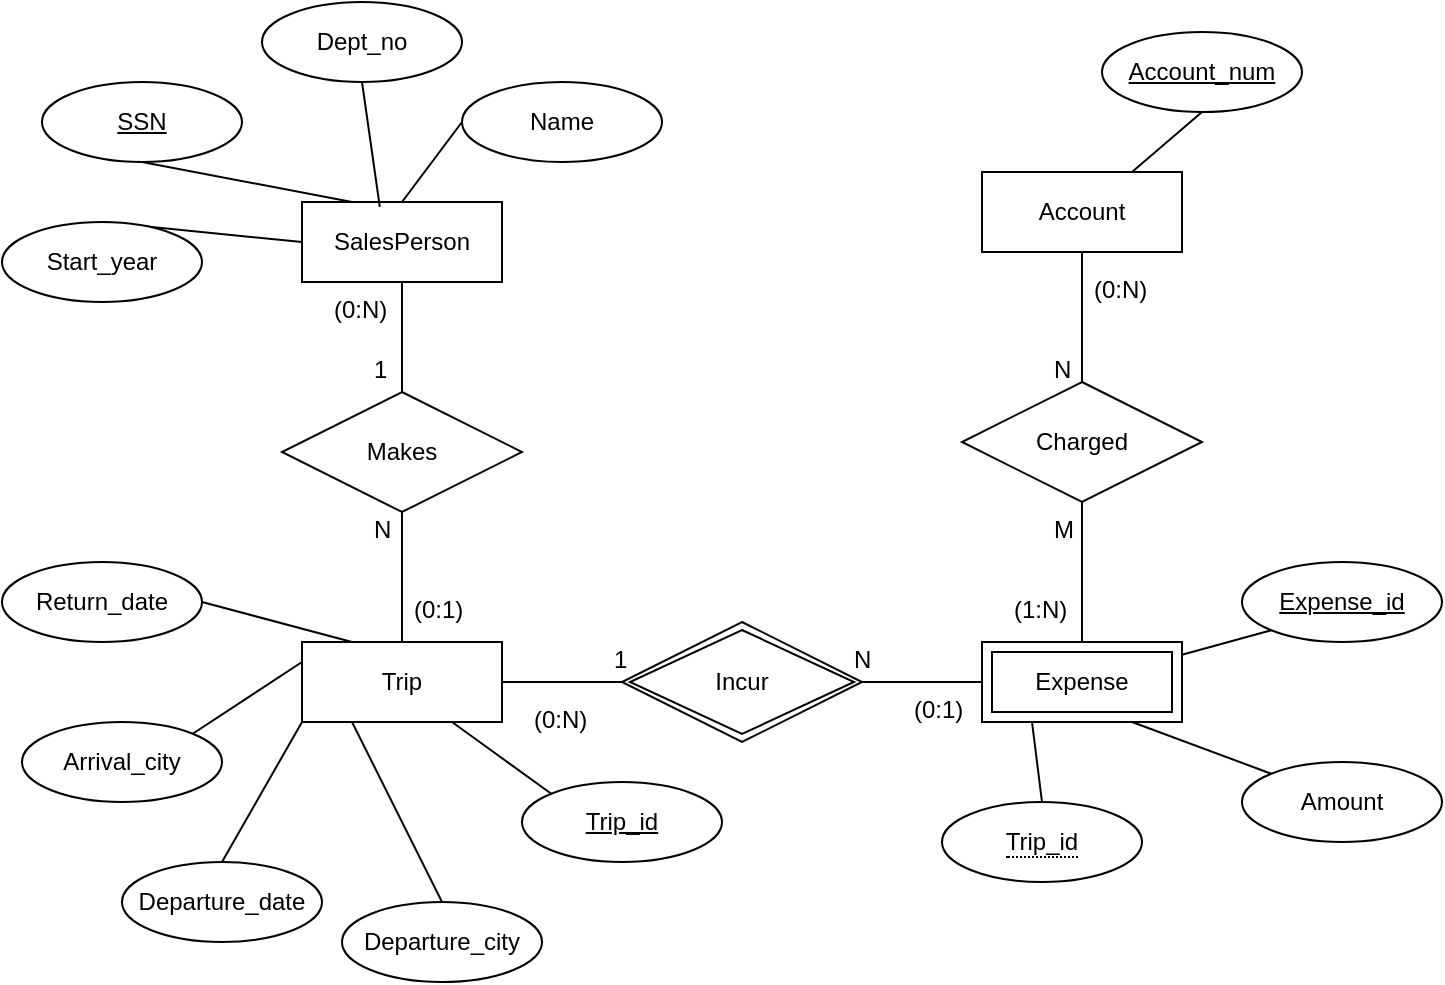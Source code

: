 <mxfile version="26.1.3">
  <diagram name="Page-1" id="g65T7PWDYA5u-ebIoSR0">
    <mxGraphModel dx="942" dy="690" grid="1" gridSize="10" guides="1" tooltips="1" connect="1" arrows="1" fold="1" page="1" pageScale="1" pageWidth="850" pageHeight="1100" math="0" shadow="0">
      <root>
        <mxCell id="0" />
        <mxCell id="1" parent="0" />
        <mxCell id="Zmm7YAswVX_02gOnRgEl-35" style="rounded=0;orthogonalLoop=1;jettySize=auto;html=1;exitX=0.5;exitY=1;exitDx=0;exitDy=0;entryX=0.5;entryY=0;entryDx=0;entryDy=0;endArrow=none;startFill=0;" parent="1" source="Zmm7YAswVX_02gOnRgEl-1" target="Zmm7YAswVX_02gOnRgEl-2" edge="1">
          <mxGeometry relative="1" as="geometry" />
        </mxCell>
        <mxCell id="Zmm7YAswVX_02gOnRgEl-1" value="SalesPerson" style="whiteSpace=wrap;html=1;align=center;" parent="1" vertex="1">
          <mxGeometry x="170" y="160" width="100" height="40" as="geometry" />
        </mxCell>
        <mxCell id="Zmm7YAswVX_02gOnRgEl-37" style="rounded=0;orthogonalLoop=1;jettySize=auto;html=1;exitX=1;exitY=0.5;exitDx=0;exitDy=0;entryX=0;entryY=0.5;entryDx=0;entryDy=0;endArrow=none;startFill=0;" parent="1" source="Zmm7YAswVX_02gOnRgEl-2" edge="1">
          <mxGeometry relative="1" as="geometry">
            <mxPoint x="510" y="400" as="targetPoint" />
          </mxGeometry>
        </mxCell>
        <mxCell id="Zmm7YAswVX_02gOnRgEl-2" value="Trip" style="whiteSpace=wrap;html=1;align=center;" parent="1" vertex="1">
          <mxGeometry x="170" y="380" width="100" height="40" as="geometry" />
        </mxCell>
        <mxCell id="Zmm7YAswVX_02gOnRgEl-39" style="rounded=0;orthogonalLoop=1;jettySize=auto;html=1;exitX=0.5;exitY=0;exitDx=0;exitDy=0;entryX=0.5;entryY=1;entryDx=0;entryDy=0;endArrow=none;startFill=0;" parent="1" target="Zmm7YAswVX_02gOnRgEl-4" edge="1">
          <mxGeometry relative="1" as="geometry">
            <mxPoint x="560" y="380" as="sourcePoint" />
          </mxGeometry>
        </mxCell>
        <mxCell id="Zmm7YAswVX_02gOnRgEl-4" value="Account" style="whiteSpace=wrap;html=1;align=center;" parent="1" vertex="1">
          <mxGeometry x="510" y="145" width="100" height="40" as="geometry" />
        </mxCell>
        <mxCell id="Zmm7YAswVX_02gOnRgEl-18" style="rounded=0;orthogonalLoop=1;jettySize=auto;html=1;exitX=0.5;exitY=1;exitDx=0;exitDy=0;entryX=0.25;entryY=0;entryDx=0;entryDy=0;endArrow=none;startFill=0;" parent="1" source="Zmm7YAswVX_02gOnRgEl-5" target="Zmm7YAswVX_02gOnRgEl-1" edge="1">
          <mxGeometry relative="1" as="geometry" />
        </mxCell>
        <mxCell id="Zmm7YAswVX_02gOnRgEl-5" value="SSN" style="ellipse;whiteSpace=wrap;html=1;align=center;fontStyle=4;" parent="1" vertex="1">
          <mxGeometry x="40" y="100" width="100" height="40" as="geometry" />
        </mxCell>
        <mxCell id="Zmm7YAswVX_02gOnRgEl-20" style="rounded=0;orthogonalLoop=1;jettySize=auto;html=1;exitX=0;exitY=0.5;exitDx=0;exitDy=0;entryX=0.5;entryY=0;entryDx=0;entryDy=0;endArrow=none;startFill=0;" parent="1" source="Zmm7YAswVX_02gOnRgEl-6" target="Zmm7YAswVX_02gOnRgEl-1" edge="1">
          <mxGeometry relative="1" as="geometry" />
        </mxCell>
        <mxCell id="Zmm7YAswVX_02gOnRgEl-6" value="Name" style="ellipse;whiteSpace=wrap;html=1;align=center;" parent="1" vertex="1">
          <mxGeometry x="250" y="100" width="100" height="40" as="geometry" />
        </mxCell>
        <mxCell id="Zmm7YAswVX_02gOnRgEl-19" style="rounded=0;orthogonalLoop=1;jettySize=auto;html=1;exitX=0.5;exitY=0;exitDx=0;exitDy=0;entryX=0;entryY=0.5;entryDx=0;entryDy=0;endArrow=none;startFill=0;" parent="1" source="Zmm7YAswVX_02gOnRgEl-7" target="Zmm7YAswVX_02gOnRgEl-1" edge="1">
          <mxGeometry relative="1" as="geometry" />
        </mxCell>
        <mxCell id="Zmm7YAswVX_02gOnRgEl-7" value="Start_year" style="ellipse;whiteSpace=wrap;html=1;align=center;" parent="1" vertex="1">
          <mxGeometry x="20" y="170" width="100" height="40" as="geometry" />
        </mxCell>
        <mxCell id="Zmm7YAswVX_02gOnRgEl-8" value="Dept_no" style="ellipse;whiteSpace=wrap;html=1;align=center;" parent="1" vertex="1">
          <mxGeometry x="150" y="60" width="100" height="40" as="geometry" />
        </mxCell>
        <mxCell id="Zmm7YAswVX_02gOnRgEl-30" style="rounded=0;orthogonalLoop=1;jettySize=auto;html=1;exitX=0;exitY=0;exitDx=0;exitDy=0;entryX=0.75;entryY=1;entryDx=0;entryDy=0;endArrow=none;startFill=0;" parent="1" source="Zmm7YAswVX_02gOnRgEl-9" target="Zmm7YAswVX_02gOnRgEl-2" edge="1">
          <mxGeometry relative="1" as="geometry" />
        </mxCell>
        <mxCell id="Zmm7YAswVX_02gOnRgEl-9" value="Trip_id" style="ellipse;whiteSpace=wrap;html=1;align=center;fontStyle=4;" parent="1" vertex="1">
          <mxGeometry x="280" y="450" width="100" height="40" as="geometry" />
        </mxCell>
        <mxCell id="Zmm7YAswVX_02gOnRgEl-28" style="rounded=0;orthogonalLoop=1;jettySize=auto;html=1;exitX=0.5;exitY=0;exitDx=0;exitDy=0;entryX=0;entryY=1;entryDx=0;entryDy=0;endArrow=none;startFill=0;" parent="1" source="Zmm7YAswVX_02gOnRgEl-10" target="Zmm7YAswVX_02gOnRgEl-2" edge="1">
          <mxGeometry relative="1" as="geometry" />
        </mxCell>
        <mxCell id="Zmm7YAswVX_02gOnRgEl-10" value="Departure_date" style="ellipse;whiteSpace=wrap;html=1;align=center;" parent="1" vertex="1">
          <mxGeometry x="80" y="490" width="100" height="40" as="geometry" />
        </mxCell>
        <mxCell id="Zmm7YAswVX_02gOnRgEl-25" style="rounded=0;orthogonalLoop=1;jettySize=auto;html=1;exitX=1;exitY=0.5;exitDx=0;exitDy=0;entryX=0.25;entryY=0;entryDx=0;entryDy=0;endArrow=none;startFill=0;" parent="1" source="Zmm7YAswVX_02gOnRgEl-11" target="Zmm7YAswVX_02gOnRgEl-2" edge="1">
          <mxGeometry relative="1" as="geometry" />
        </mxCell>
        <mxCell id="Zmm7YAswVX_02gOnRgEl-11" value="Return_date" style="ellipse;whiteSpace=wrap;html=1;align=center;" parent="1" vertex="1">
          <mxGeometry x="20" y="340" width="100" height="40" as="geometry" />
        </mxCell>
        <mxCell id="Zmm7YAswVX_02gOnRgEl-29" style="rounded=0;orthogonalLoop=1;jettySize=auto;html=1;exitX=0.5;exitY=0;exitDx=0;exitDy=0;entryX=0.25;entryY=1;entryDx=0;entryDy=0;endArrow=none;startFill=0;" parent="1" source="Zmm7YAswVX_02gOnRgEl-12" target="Zmm7YAswVX_02gOnRgEl-2" edge="1">
          <mxGeometry relative="1" as="geometry" />
        </mxCell>
        <mxCell id="Zmm7YAswVX_02gOnRgEl-12" value="Departure_city" style="ellipse;whiteSpace=wrap;html=1;align=center;" parent="1" vertex="1">
          <mxGeometry x="190" y="510" width="100" height="40" as="geometry" />
        </mxCell>
        <mxCell id="Zmm7YAswVX_02gOnRgEl-26" style="rounded=0;orthogonalLoop=1;jettySize=auto;html=1;exitX=1;exitY=0;exitDx=0;exitDy=0;entryX=0;entryY=0.25;entryDx=0;entryDy=0;endArrow=none;startFill=0;" parent="1" source="Zmm7YAswVX_02gOnRgEl-13" target="Zmm7YAswVX_02gOnRgEl-2" edge="1">
          <mxGeometry relative="1" as="geometry" />
        </mxCell>
        <mxCell id="Zmm7YAswVX_02gOnRgEl-13" value="Arrival_city" style="ellipse;whiteSpace=wrap;html=1;align=center;" parent="1" vertex="1">
          <mxGeometry x="30" y="420" width="100" height="40" as="geometry" />
        </mxCell>
        <mxCell id="Zmm7YAswVX_02gOnRgEl-32" style="rounded=0;orthogonalLoop=1;jettySize=auto;html=1;exitX=0;exitY=0;exitDx=0;exitDy=0;entryX=0.75;entryY=1;entryDx=0;entryDy=0;endArrow=none;startFill=0;" parent="1" source="Zmm7YAswVX_02gOnRgEl-14" edge="1">
          <mxGeometry relative="1" as="geometry">
            <mxPoint x="585" y="420" as="targetPoint" />
          </mxGeometry>
        </mxCell>
        <mxCell id="Zmm7YAswVX_02gOnRgEl-14" value="Amount" style="ellipse;whiteSpace=wrap;html=1;align=center;" parent="1" vertex="1">
          <mxGeometry x="640" y="440" width="100" height="40" as="geometry" />
        </mxCell>
        <mxCell id="Zmm7YAswVX_02gOnRgEl-33" style="rounded=0;orthogonalLoop=1;jettySize=auto;html=1;exitX=0;exitY=1;exitDx=0;exitDy=0;endArrow=none;startFill=0;" parent="1" source="Zmm7YAswVX_02gOnRgEl-15" edge="1">
          <mxGeometry relative="1" as="geometry">
            <mxPoint x="610" y="386.34" as="targetPoint" />
          </mxGeometry>
        </mxCell>
        <mxCell id="Zmm7YAswVX_02gOnRgEl-15" value="Expense_id" style="ellipse;whiteSpace=wrap;html=1;align=center;fontStyle=4;" parent="1" vertex="1">
          <mxGeometry x="640" y="340" width="100" height="40" as="geometry" />
        </mxCell>
        <mxCell id="Zmm7YAswVX_02gOnRgEl-31" style="rounded=0;orthogonalLoop=1;jettySize=auto;html=1;exitX=0.5;exitY=0;exitDx=0;exitDy=0;entryX=0.25;entryY=1;entryDx=0;entryDy=0;endArrow=none;startFill=0;" parent="1" edge="1">
          <mxGeometry relative="1" as="geometry">
            <mxPoint x="540" y="460" as="sourcePoint" />
            <mxPoint x="535" y="420" as="targetPoint" />
          </mxGeometry>
        </mxCell>
        <mxCell id="Zmm7YAswVX_02gOnRgEl-23" style="rounded=0;orthogonalLoop=1;jettySize=auto;html=1;exitX=0.5;exitY=1;exitDx=0;exitDy=0;entryX=0.75;entryY=0;entryDx=0;entryDy=0;endArrow=none;startFill=0;" parent="1" source="Zmm7YAswVX_02gOnRgEl-17" target="Zmm7YAswVX_02gOnRgEl-4" edge="1">
          <mxGeometry relative="1" as="geometry" />
        </mxCell>
        <mxCell id="Zmm7YAswVX_02gOnRgEl-17" value="Account_num" style="ellipse;whiteSpace=wrap;html=1;align=center;fontStyle=4;" parent="1" vertex="1">
          <mxGeometry x="570" y="75" width="100" height="40" as="geometry" />
        </mxCell>
        <mxCell id="Zmm7YAswVX_02gOnRgEl-22" style="rounded=0;orthogonalLoop=1;jettySize=auto;html=1;exitX=0.5;exitY=1;exitDx=0;exitDy=0;entryX=0.389;entryY=0.061;entryDx=0;entryDy=0;entryPerimeter=0;endArrow=none;startFill=0;" parent="1" source="Zmm7YAswVX_02gOnRgEl-8" target="Zmm7YAswVX_02gOnRgEl-1" edge="1">
          <mxGeometry relative="1" as="geometry" />
        </mxCell>
        <mxCell id="Zmm7YAswVX_02gOnRgEl-36" value="(0:N)" style="text;strokeColor=none;fillColor=none;spacingLeft=4;spacingRight=4;overflow=hidden;rotatable=0;points=[[0,0.5],[1,0.5]];portConstraint=eastwest;fontSize=12;whiteSpace=wrap;html=1;" parent="1" vertex="1">
          <mxGeometry x="180" y="200" width="40" height="30" as="geometry" />
        </mxCell>
        <mxCell id="Zmm7YAswVX_02gOnRgEl-40" value="(1:N)" style="text;strokeColor=none;fillColor=none;spacingLeft=4;spacingRight=4;overflow=hidden;rotatable=0;points=[[0,0.5],[1,0.5]];portConstraint=eastwest;fontSize=12;whiteSpace=wrap;html=1;" parent="1" vertex="1">
          <mxGeometry x="520" y="350" width="40" height="30" as="geometry" />
        </mxCell>
        <mxCell id="wQxGaNYslig7KNLgKtw8-1" value="Makes" style="shape=rhombus;perimeter=rhombusPerimeter;whiteSpace=wrap;html=1;align=center;" parent="1" vertex="1">
          <mxGeometry x="160" y="255" width="120" height="60" as="geometry" />
        </mxCell>
        <mxCell id="wQxGaNYslig7KNLgKtw8-2" value="Charged" style="shape=rhombus;perimeter=rhombusPerimeter;whiteSpace=wrap;html=1;align=center;" parent="1" vertex="1">
          <mxGeometry x="500" y="250" width="120" height="60" as="geometry" />
        </mxCell>
        <mxCell id="wQxGaNYslig7KNLgKtw8-4" value="1" style="text;strokeColor=none;fillColor=none;spacingLeft=4;spacingRight=4;overflow=hidden;rotatable=0;points=[[0,0.5],[1,0.5]];portConstraint=eastwest;fontSize=12;whiteSpace=wrap;html=1;" parent="1" vertex="1">
          <mxGeometry x="200" y="230" width="40" height="30" as="geometry" />
        </mxCell>
        <mxCell id="wQxGaNYslig7KNLgKtw8-5" value="N" style="text;strokeColor=none;fillColor=none;spacingLeft=4;spacingRight=4;overflow=hidden;rotatable=0;points=[[0,0.5],[1,0.5]];portConstraint=eastwest;fontSize=12;whiteSpace=wrap;html=1;" parent="1" vertex="1">
          <mxGeometry x="200" y="310" width="40" height="30" as="geometry" />
        </mxCell>
        <mxCell id="wQxGaNYslig7KNLgKtw8-6" value="1" style="text;strokeColor=none;fillColor=none;spacingLeft=4;spacingRight=4;overflow=hidden;rotatable=0;points=[[0,0.5],[1,0.5]];portConstraint=eastwest;fontSize=12;whiteSpace=wrap;html=1;" parent="1" vertex="1">
          <mxGeometry x="320" y="375" width="40" height="30" as="geometry" />
        </mxCell>
        <mxCell id="wQxGaNYslig7KNLgKtw8-7" value="N" style="text;strokeColor=none;fillColor=none;spacingLeft=4;spacingRight=4;overflow=hidden;rotatable=0;points=[[0,0.5],[1,0.5]];portConstraint=eastwest;fontSize=12;whiteSpace=wrap;html=1;" parent="1" vertex="1">
          <mxGeometry x="440" y="375" width="40" height="30" as="geometry" />
        </mxCell>
        <mxCell id="wQxGaNYslig7KNLgKtw8-8" value="N" style="text;strokeColor=none;fillColor=none;spacingLeft=4;spacingRight=4;overflow=hidden;rotatable=0;points=[[0,0.5],[1,0.5]];portConstraint=eastwest;fontSize=12;whiteSpace=wrap;html=1;" parent="1" vertex="1">
          <mxGeometry x="540" y="230" width="40" height="30" as="geometry" />
        </mxCell>
        <mxCell id="wQxGaNYslig7KNLgKtw8-9" value="M" style="text;strokeColor=none;fillColor=none;spacingLeft=4;spacingRight=4;overflow=hidden;rotatable=0;points=[[0,0.5],[1,0.5]];portConstraint=eastwest;fontSize=12;whiteSpace=wrap;html=1;" parent="1" vertex="1">
          <mxGeometry x="540" y="310" width="40" height="30" as="geometry" />
        </mxCell>
        <mxCell id="wQxGaNYslig7KNLgKtw8-10" value="&lt;span style=&quot;border-bottom: 1px dotted&quot;&gt;Trip_id&lt;/span&gt;" style="ellipse;whiteSpace=wrap;html=1;align=center;" parent="1" vertex="1">
          <mxGeometry x="490" y="460" width="100" height="40" as="geometry" />
        </mxCell>
        <mxCell id="mHTN9BLEPX0nDTshSC8D-1" value="Incur" style="shape=rhombus;double=1;perimeter=rhombusPerimeter;whiteSpace=wrap;html=1;align=center;" vertex="1" parent="1">
          <mxGeometry x="330" y="370" width="120" height="60" as="geometry" />
        </mxCell>
        <mxCell id="mHTN9BLEPX0nDTshSC8D-2" value="(0:N)" style="text;strokeColor=none;fillColor=none;spacingLeft=4;spacingRight=4;overflow=hidden;rotatable=0;points=[[0,0.5],[1,0.5]];portConstraint=eastwest;fontSize=12;whiteSpace=wrap;html=1;" vertex="1" parent="1">
          <mxGeometry x="560" y="190" width="40" height="30" as="geometry" />
        </mxCell>
        <mxCell id="mHTN9BLEPX0nDTshSC8D-3" value="(0:1)" style="text;strokeColor=none;fillColor=none;spacingLeft=4;spacingRight=4;overflow=hidden;rotatable=0;points=[[0,0.5],[1,0.5]];portConstraint=eastwest;fontSize=12;whiteSpace=wrap;html=1;" vertex="1" parent="1">
          <mxGeometry x="220" y="350" width="40" height="30" as="geometry" />
        </mxCell>
        <mxCell id="mHTN9BLEPX0nDTshSC8D-5" value="(0&lt;span style=&quot;background-color: transparent; color: light-dark(rgb(0, 0, 0), rgb(255, 255, 255));&quot;&gt;:N)&lt;/span&gt;" style="text;strokeColor=none;fillColor=none;spacingLeft=4;spacingRight=4;overflow=hidden;rotatable=0;points=[[0,0.5],[1,0.5]];portConstraint=eastwest;fontSize=12;whiteSpace=wrap;html=1;" vertex="1" parent="1">
          <mxGeometry x="280" y="405" width="40" height="30" as="geometry" />
        </mxCell>
        <mxCell id="mHTN9BLEPX0nDTshSC8D-6" value="(0:1)" style="text;strokeColor=none;fillColor=none;spacingLeft=4;spacingRight=4;overflow=hidden;rotatable=0;points=[[0,0.5],[1,0.5]];portConstraint=eastwest;fontSize=12;whiteSpace=wrap;html=1;" vertex="1" parent="1">
          <mxGeometry x="470" y="400" width="40" height="30" as="geometry" />
        </mxCell>
        <mxCell id="mHTN9BLEPX0nDTshSC8D-7" value="Expense" style="shape=ext;margin=3;double=1;whiteSpace=wrap;html=1;align=center;" vertex="1" parent="1">
          <mxGeometry x="510" y="380" width="100" height="40" as="geometry" />
        </mxCell>
      </root>
    </mxGraphModel>
  </diagram>
</mxfile>
